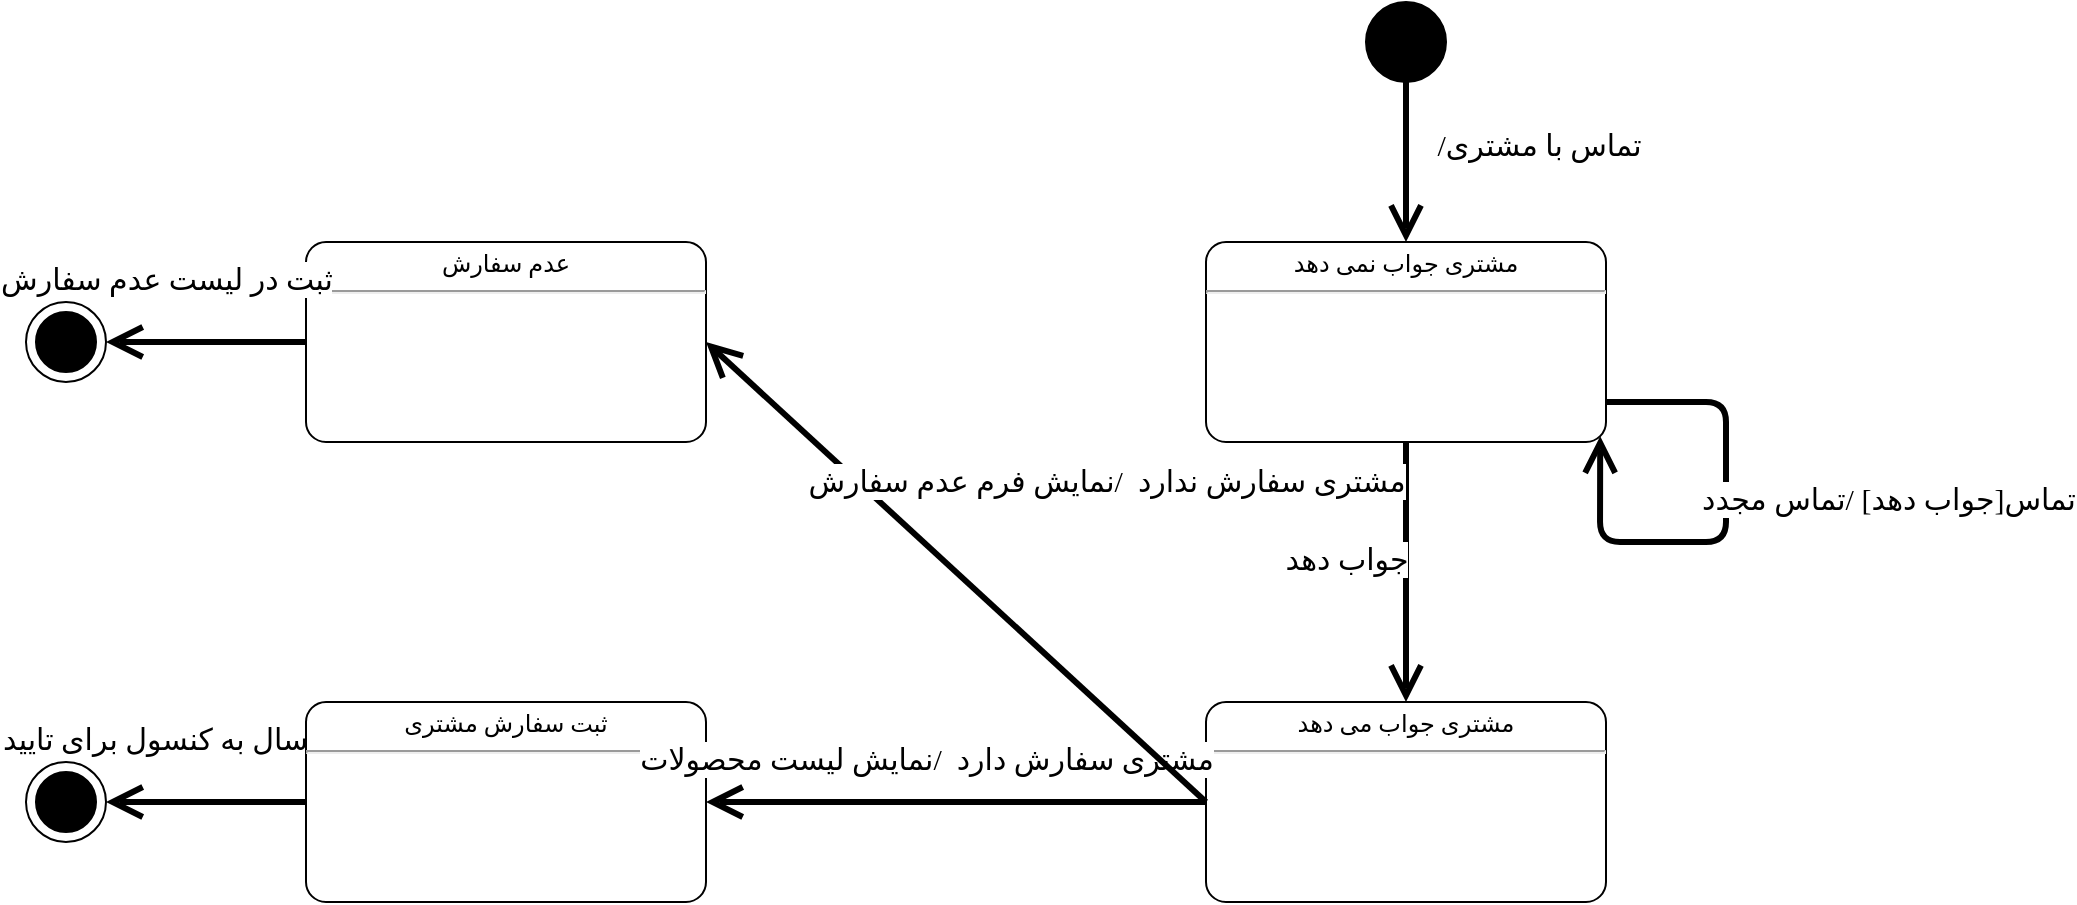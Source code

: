 <mxfile version="10.8.3" type="device"><diagram id="Q0nlYJ-MjD1VVjGxo_Kc" name="Page-1"><mxGraphModel dx="1838" dy="566" grid="1" gridSize="10" guides="1" tooltips="1" connect="1" arrows="1" fold="1" page="1" pageScale="1" pageWidth="850" pageHeight="1100" math="0" shadow="0"><root><mxCell id="0"/><mxCell id="1" parent="0"/><mxCell id="h4zBjy9kF22wsIXAIJBy-13" value="&lt;font style=&quot;font-size: 15px&quot; face=&quot;b nazanin&quot;&gt;ارسال به کنسول برای تایید&lt;br&gt;&lt;/font&gt;" style="edgeStyle=none;html=1;endArrow=open;endSize=12;strokeWidth=3;verticalAlign=bottom;exitX=0;exitY=0.5;exitDx=0;exitDy=0;exitPerimeter=0;entryX=1;entryY=0.5;entryDx=0;entryDy=0;entryPerimeter=0;" edge="1" parent="1" source="h4zBjy9kF22wsIXAIJBy-10" target="h4zBjy9kF22wsIXAIJBy-12"><mxGeometry x="0.405" y="-20" width="160" relative="1" as="geometry"><mxPoint x="-110" y="510" as="sourcePoint"/><mxPoint x="50" y="510" as="targetPoint"/><mxPoint as="offset"/></mxGeometry></mxCell><mxCell id="h4zBjy9kF22wsIXAIJBy-1" value="" style="shape=ellipse;html=1;fillColor=#000000;fontSize=18;fontColor=#ffffff;" vertex="1" parent="1"><mxGeometry x="560" y="40" width="40" height="40" as="geometry"/></mxCell><mxCell id="h4zBjy9kF22wsIXAIJBy-2" value="&lt;p style=&quot;margin: 0px ; margin-top: 4px ; text-align: center&quot;&gt;&lt;font face=&quot;b titr&quot;&gt;مشتری جواب نمی دهد&lt;br&gt;&lt;/font&gt;&lt;/p&gt;&lt;hr&gt;&lt;p&gt;&lt;/p&gt;" style="shape=mxgraph.sysml.simpleState;html=1;overflow=fill;whiteSpace=wrap;align=center;" vertex="1" parent="1"><mxGeometry x="480" y="160" width="200" height="100" as="geometry"/></mxCell><mxCell id="h4zBjy9kF22wsIXAIJBy-5" value="&lt;font style=&quot;font-size: 15px&quot; face=&quot;b nazanin&quot;&gt;تماس[جواب دهد] /تماس مجدد&lt;br&gt;&lt;/font&gt;" style="edgeStyle=none;html=1;endArrow=open;endSize=12;strokeWidth=3;verticalAlign=bottom;entryX=0;entryY=0;entryDx=197.1;entryDy=97.1;entryPerimeter=0;" edge="1" parent="1" target="h4zBjy9kF22wsIXAIJBy-2"><mxGeometry x="0.059" y="-81" width="160" relative="1" as="geometry"><mxPoint x="680" y="240" as="sourcePoint"/><mxPoint x="650" y="310" as="targetPoint"/><Array as="points"><mxPoint x="740" y="240"/><mxPoint x="740" y="310"/><mxPoint x="677" y="310"/></Array><mxPoint x="81" y="71" as="offset"/></mxGeometry></mxCell><mxCell id="h4zBjy9kF22wsIXAIJBy-7" value="" style="edgeStyle=none;html=1;endArrow=open;endSize=12;strokeWidth=3;verticalAlign=bottom;exitX=0.5;exitY=1;exitDx=0;exitDy=0;entryX=0.5;entryY=0;entryDx=0;entryDy=0;entryPerimeter=0;" edge="1" parent="1" source="h4zBjy9kF22wsIXAIJBy-1" target="h4zBjy9kF22wsIXAIJBy-2"><mxGeometry x="-0.5" y="100" width="160" relative="1" as="geometry"><mxPoint x="540" y="120" as="sourcePoint"/><mxPoint x="700" y="120" as="targetPoint"/><mxPoint as="offset"/></mxGeometry></mxCell><mxCell id="h4zBjy9kF22wsIXAIJBy-8" value="&lt;p style=&quot;margin: 0px ; margin-top: 4px ; text-align: center&quot;&gt;&lt;font face=&quot;b titr&quot;&gt;مشتری جواب می دهد&lt;br&gt;&lt;/font&gt;&lt;/p&gt;&lt;hr&gt;" style="shape=mxgraph.sysml.simpleState;html=1;overflow=fill;whiteSpace=wrap;align=center;" vertex="1" parent="1"><mxGeometry x="480" y="390" width="200" height="100" as="geometry"/></mxCell><mxCell id="h4zBjy9kF22wsIXAIJBy-9" value="&lt;font style=&quot;font-size: 15px&quot; face=&quot;b nazanin&quot;&gt;جواب دهد&lt;br&gt;&lt;/font&gt;" style="edgeStyle=none;html=1;endArrow=open;endSize=12;strokeWidth=3;verticalAlign=bottom;exitX=0.5;exitY=1;exitDx=0;exitDy=0;exitPerimeter=0;entryX=0.5;entryY=0;entryDx=0;entryDy=0;entryPerimeter=0;" edge="1" parent="1" source="h4zBjy9kF22wsIXAIJBy-2" target="h4zBjy9kF22wsIXAIJBy-8"><mxGeometry x="0.077" y="-30" width="160" relative="1" as="geometry"><mxPoint x="500" y="324.5" as="sourcePoint"/><mxPoint x="660" y="324.5" as="targetPoint"/><mxPoint as="offset"/></mxGeometry></mxCell><mxCell id="h4zBjy9kF22wsIXAIJBy-10" value="&lt;p style=&quot;margin: 0px ; margin-top: 4px ; text-align: center&quot;&gt;&lt;font face=&quot;b titr&quot;&gt;ثبت سفارش مشتری&lt;br&gt;&lt;/font&gt;&lt;/p&gt;&lt;hr&gt;&lt;p style=&quot;margin: 0px ; margin-left: 8px ; text-align: left&quot;&gt;&lt;font face=&quot;b titr&quot;&gt;&lt;br&gt;&lt;/font&gt;&lt;/p&gt;" style="shape=mxgraph.sysml.simpleState;html=1;overflow=fill;whiteSpace=wrap;align=center;" vertex="1" parent="1"><mxGeometry x="30" y="390" width="200" height="100" as="geometry"/></mxCell><mxCell id="h4zBjy9kF22wsIXAIJBy-11" value="&lt;font style=&quot;font-size: 15px&quot; face=&quot;b nazanin&quot;&gt;مشتری سفارش دارد&amp;nbsp; /نمایش لیست محصولات&lt;/font&gt;" style="edgeStyle=none;html=1;endArrow=open;endSize=12;strokeWidth=3;verticalAlign=bottom;exitX=0;exitY=0.5;exitDx=0;exitDy=0;exitPerimeter=0;entryX=1;entryY=0.5;entryDx=0;entryDy=0;entryPerimeter=0;" edge="1" parent="1" source="h4zBjy9kF22wsIXAIJBy-8" target="h4zBjy9kF22wsIXAIJBy-10"><mxGeometry x="0.12" y="-10" width="160" relative="1" as="geometry"><mxPoint x="280" y="440" as="sourcePoint"/><mxPoint x="440" y="440" as="targetPoint"/><mxPoint as="offset"/></mxGeometry></mxCell><mxCell id="h4zBjy9kF22wsIXAIJBy-12" value="" style="shape=mxgraph.sysml.actFinal;html=1;verticalLabelPosition=bottom;labelBackgroundColor=#ffffff;verticalAlign=top;" vertex="1" parent="1"><mxGeometry x="-110" y="420" width="40" height="40" as="geometry"/></mxCell><mxCell id="h4zBjy9kF22wsIXAIJBy-14" value="&lt;p style=&quot;margin: 0px ; margin-top: 4px ; text-align: center&quot;&gt;&lt;font face=&quot;b titr&quot;&gt;عدم سفارش&lt;br&gt;&lt;/font&gt;&lt;/p&gt;&lt;hr&gt;&lt;p style=&quot;margin: 0px ; margin-left: 8px ; text-align: left&quot;&gt;&lt;font face=&quot;b titr&quot;&gt;&lt;br&gt;&lt;/font&gt;&lt;/p&gt;" style="shape=mxgraph.sysml.simpleState;html=1;overflow=fill;whiteSpace=wrap;align=center;" vertex="1" parent="1"><mxGeometry x="30" y="160" width="200" height="100" as="geometry"/></mxCell><mxCell id="h4zBjy9kF22wsIXAIJBy-15" value="&lt;font style=&quot;font-size: 15px&quot; face=&quot;b nazanin&quot;&gt;مشتری سفارش ندارد&amp;nbsp; /نمایش فرم عدم سفارش&lt;br&gt;&lt;/font&gt;" style="edgeStyle=none;html=1;endArrow=open;endSize=12;strokeWidth=3;verticalAlign=bottom;entryX=1;entryY=0.5;entryDx=0;entryDy=0;entryPerimeter=0;" edge="1" parent="1" target="h4zBjy9kF22wsIXAIJBy-14"><mxGeometry x="-0.184" y="-77" width="160" relative="1" as="geometry"><mxPoint x="480" y="440" as="sourcePoint"/><mxPoint x="430" y="290" as="targetPoint"/><mxPoint y="1" as="offset"/></mxGeometry></mxCell><mxCell id="h4zBjy9kF22wsIXAIJBy-16" value="" style="shape=mxgraph.sysml.actFinal;html=1;verticalLabelPosition=bottom;labelBackgroundColor=#ffffff;verticalAlign=top;" vertex="1" parent="1"><mxGeometry x="-110" y="190" width="40" height="40" as="geometry"/></mxCell><mxCell id="h4zBjy9kF22wsIXAIJBy-17" value="&lt;font style=&quot;font-size: 15px&quot; face=&quot;b nazanin&quot;&gt;ثبت در لیست عدم سفارش&lt;/font&gt;" style="edgeStyle=none;html=1;endArrow=open;endSize=12;strokeWidth=3;verticalAlign=bottom;exitX=0;exitY=0.5;exitDx=0;exitDy=0;exitPerimeter=0;entryX=1;entryY=0.5;entryDx=0;entryDy=0;entryPerimeter=0;" edge="1" target="h4zBjy9kF22wsIXAIJBy-16" parent="1"><mxGeometry x="0.401" y="-20" width="160" relative="1" as="geometry"><mxPoint x="30" y="210" as="sourcePoint"/><mxPoint x="50" y="280" as="targetPoint"/><mxPoint as="offset"/></mxGeometry></mxCell><mxCell id="h4zBjy9kF22wsIXAIJBy-18" value="&lt;font style=&quot;font-size: 15px&quot; face=&quot;b nazanin&quot;&gt;&amp;nbsp;/تماس با مشتری&lt;br&gt;&lt;/font&gt;" style="text;html=1;resizable=0;points=[];autosize=1;align=left;verticalAlign=top;spacingTop=-4;" vertex="1" parent="1"><mxGeometry x="590" y="100" width="100" height="20" as="geometry"/></mxCell></root></mxGraphModel></diagram></mxfile>
